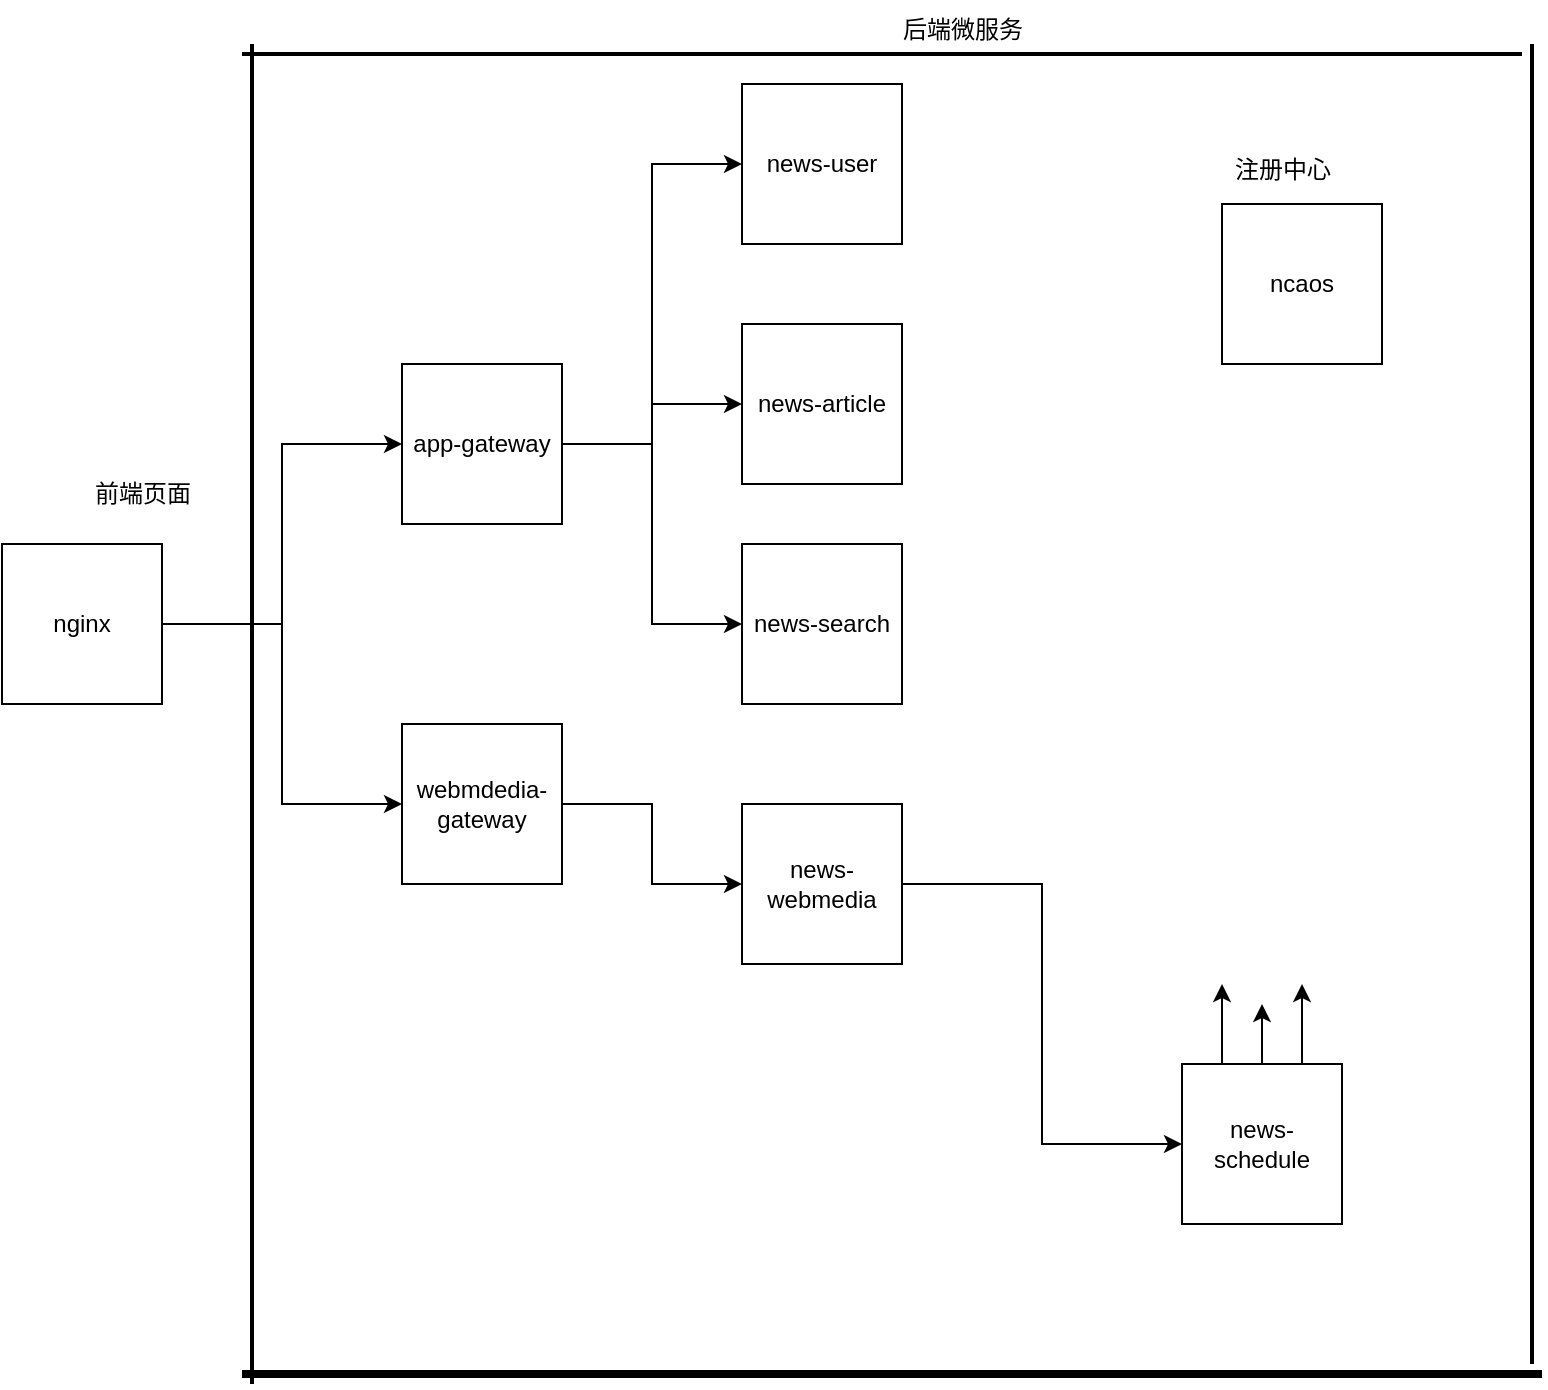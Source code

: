 <mxfile version="21.6.6" type="github">
  <diagram name="第 1 页" id="cS4ZYP0a-VdFTASEK3nN">
    <mxGraphModel dx="1386" dy="1957" grid="1" gridSize="10" guides="1" tooltips="1" connect="1" arrows="1" fold="1" page="1" pageScale="1" pageWidth="827" pageHeight="1169" math="0" shadow="0">
      <root>
        <mxCell id="0" />
        <mxCell id="1" parent="0" />
        <mxCell id="FHwh6NmcmyY6Is8YEroZ-6" style="edgeStyle=orthogonalEdgeStyle;rounded=0;orthogonalLoop=1;jettySize=auto;html=1;exitX=1;exitY=0.5;exitDx=0;exitDy=0;entryX=0;entryY=0.5;entryDx=0;entryDy=0;" edge="1" parent="1" source="FHwh6NmcmyY6Is8YEroZ-1" target="FHwh6NmcmyY6Is8YEroZ-2">
          <mxGeometry relative="1" as="geometry" />
        </mxCell>
        <mxCell id="FHwh6NmcmyY6Is8YEroZ-7" style="edgeStyle=orthogonalEdgeStyle;rounded=0;orthogonalLoop=1;jettySize=auto;html=1;exitX=1;exitY=0.5;exitDx=0;exitDy=0;entryX=0;entryY=0.5;entryDx=0;entryDy=0;" edge="1" parent="1" source="FHwh6NmcmyY6Is8YEroZ-1" target="FHwh6NmcmyY6Is8YEroZ-3">
          <mxGeometry relative="1" as="geometry" />
        </mxCell>
        <mxCell id="FHwh6NmcmyY6Is8YEroZ-1" value="nginx" style="whiteSpace=wrap;html=1;aspect=fixed;" vertex="1" parent="1">
          <mxGeometry x="60" y="260" width="80" height="80" as="geometry" />
        </mxCell>
        <mxCell id="FHwh6NmcmyY6Is8YEroZ-8" style="edgeStyle=orthogonalEdgeStyle;rounded=0;orthogonalLoop=1;jettySize=auto;html=1;exitX=1;exitY=0.5;exitDx=0;exitDy=0;entryX=0;entryY=0.5;entryDx=0;entryDy=0;" edge="1" parent="1" source="FHwh6NmcmyY6Is8YEroZ-2" target="FHwh6NmcmyY6Is8YEroZ-5">
          <mxGeometry relative="1" as="geometry" />
        </mxCell>
        <mxCell id="FHwh6NmcmyY6Is8YEroZ-9" style="edgeStyle=orthogonalEdgeStyle;rounded=0;orthogonalLoop=1;jettySize=auto;html=1;exitX=1;exitY=0.5;exitDx=0;exitDy=0;entryX=0;entryY=0.5;entryDx=0;entryDy=0;" edge="1" parent="1" source="FHwh6NmcmyY6Is8YEroZ-2" target="FHwh6NmcmyY6Is8YEroZ-4">
          <mxGeometry relative="1" as="geometry" />
        </mxCell>
        <mxCell id="FHwh6NmcmyY6Is8YEroZ-11" style="edgeStyle=orthogonalEdgeStyle;rounded=0;orthogonalLoop=1;jettySize=auto;html=1;exitX=1;exitY=0.5;exitDx=0;exitDy=0;entryX=0;entryY=0.5;entryDx=0;entryDy=0;" edge="1" parent="1" source="FHwh6NmcmyY6Is8YEroZ-2" target="FHwh6NmcmyY6Is8YEroZ-10">
          <mxGeometry relative="1" as="geometry" />
        </mxCell>
        <mxCell id="FHwh6NmcmyY6Is8YEroZ-2" value="app-gateway" style="whiteSpace=wrap;html=1;aspect=fixed;" vertex="1" parent="1">
          <mxGeometry x="260" y="170" width="80" height="80" as="geometry" />
        </mxCell>
        <mxCell id="FHwh6NmcmyY6Is8YEroZ-13" style="edgeStyle=orthogonalEdgeStyle;rounded=0;orthogonalLoop=1;jettySize=auto;html=1;exitX=1;exitY=0.5;exitDx=0;exitDy=0;entryX=0;entryY=0.5;entryDx=0;entryDy=0;" edge="1" parent="1" source="FHwh6NmcmyY6Is8YEroZ-3" target="FHwh6NmcmyY6Is8YEroZ-12">
          <mxGeometry relative="1" as="geometry" />
        </mxCell>
        <mxCell id="FHwh6NmcmyY6Is8YEroZ-3" value="webmdedia-gateway" style="whiteSpace=wrap;html=1;aspect=fixed;" vertex="1" parent="1">
          <mxGeometry x="260" y="350" width="80" height="80" as="geometry" />
        </mxCell>
        <mxCell id="FHwh6NmcmyY6Is8YEroZ-4" value="news-article" style="whiteSpace=wrap;html=1;aspect=fixed;" vertex="1" parent="1">
          <mxGeometry x="430" y="150" width="80" height="80" as="geometry" />
        </mxCell>
        <mxCell id="FHwh6NmcmyY6Is8YEroZ-5" value="news-user" style="whiteSpace=wrap;html=1;aspect=fixed;" vertex="1" parent="1">
          <mxGeometry x="430" y="30" width="80" height="80" as="geometry" />
        </mxCell>
        <mxCell id="FHwh6NmcmyY6Is8YEroZ-10" value="news-search" style="whiteSpace=wrap;html=1;aspect=fixed;" vertex="1" parent="1">
          <mxGeometry x="430" y="260" width="80" height="80" as="geometry" />
        </mxCell>
        <mxCell id="FHwh6NmcmyY6Is8YEroZ-16" style="edgeStyle=orthogonalEdgeStyle;rounded=0;orthogonalLoop=1;jettySize=auto;html=1;exitX=1;exitY=0.5;exitDx=0;exitDy=0;entryX=0;entryY=0.5;entryDx=0;entryDy=0;" edge="1" parent="1" source="FHwh6NmcmyY6Is8YEroZ-12" target="FHwh6NmcmyY6Is8YEroZ-14">
          <mxGeometry relative="1" as="geometry" />
        </mxCell>
        <mxCell id="FHwh6NmcmyY6Is8YEroZ-12" value="news-webmedia" style="whiteSpace=wrap;html=1;aspect=fixed;" vertex="1" parent="1">
          <mxGeometry x="430" y="390" width="80" height="80" as="geometry" />
        </mxCell>
        <mxCell id="FHwh6NmcmyY6Is8YEroZ-27" style="edgeStyle=orthogonalEdgeStyle;rounded=0;orthogonalLoop=1;jettySize=auto;html=1;exitX=0.25;exitY=0;exitDx=0;exitDy=0;" edge="1" parent="1" source="FHwh6NmcmyY6Is8YEroZ-14">
          <mxGeometry relative="1" as="geometry">
            <mxPoint x="670" y="480" as="targetPoint" />
          </mxGeometry>
        </mxCell>
        <mxCell id="FHwh6NmcmyY6Is8YEroZ-28" style="edgeStyle=orthogonalEdgeStyle;rounded=0;orthogonalLoop=1;jettySize=auto;html=1;exitX=0.5;exitY=0;exitDx=0;exitDy=0;" edge="1" parent="1" source="FHwh6NmcmyY6Is8YEroZ-14">
          <mxGeometry relative="1" as="geometry">
            <mxPoint x="690" y="490" as="targetPoint" />
          </mxGeometry>
        </mxCell>
        <mxCell id="FHwh6NmcmyY6Is8YEroZ-29" style="edgeStyle=orthogonalEdgeStyle;rounded=0;orthogonalLoop=1;jettySize=auto;html=1;exitX=0.75;exitY=0;exitDx=0;exitDy=0;" edge="1" parent="1" source="FHwh6NmcmyY6Is8YEroZ-14">
          <mxGeometry relative="1" as="geometry">
            <mxPoint x="710" y="480" as="targetPoint" />
          </mxGeometry>
        </mxCell>
        <mxCell id="FHwh6NmcmyY6Is8YEroZ-14" value="news-schedule" style="whiteSpace=wrap;html=1;aspect=fixed;" vertex="1" parent="1">
          <mxGeometry x="650" y="520" width="80" height="80" as="geometry" />
        </mxCell>
        <mxCell id="FHwh6NmcmyY6Is8YEroZ-18" value="前端页面" style="text;html=1;align=center;verticalAlign=middle;resizable=0;points=[];autosize=1;strokeColor=none;fillColor=none;" vertex="1" parent="1">
          <mxGeometry x="95" y="220" width="70" height="30" as="geometry" />
        </mxCell>
        <mxCell id="FHwh6NmcmyY6Is8YEroZ-21" value="" style="line;strokeWidth=2;direction=south;html=1;" vertex="1" parent="1">
          <mxGeometry x="180" y="10" width="10" height="670" as="geometry" />
        </mxCell>
        <mxCell id="FHwh6NmcmyY6Is8YEroZ-22" value="" style="line;strokeWidth=4;html=1;perimeter=backbonePerimeter;points=[];outlineConnect=0;" vertex="1" parent="1">
          <mxGeometry x="180" y="670" width="650" height="10" as="geometry" />
        </mxCell>
        <mxCell id="FHwh6NmcmyY6Is8YEroZ-23" value="" style="line;strokeWidth=2;direction=south;html=1;" vertex="1" parent="1">
          <mxGeometry x="820" y="10" width="10" height="660" as="geometry" />
        </mxCell>
        <mxCell id="FHwh6NmcmyY6Is8YEroZ-25" value="" style="line;strokeWidth=2;html=1;" vertex="1" parent="1">
          <mxGeometry x="180" y="10" width="640" height="10" as="geometry" />
        </mxCell>
        <mxCell id="FHwh6NmcmyY6Is8YEroZ-26" value="后端微服务" style="text;html=1;align=center;verticalAlign=middle;resizable=0;points=[];autosize=1;strokeColor=none;fillColor=none;" vertex="1" parent="1">
          <mxGeometry x="500" y="-12" width="80" height="30" as="geometry" />
        </mxCell>
        <mxCell id="FHwh6NmcmyY6Is8YEroZ-31" value="ncaos" style="whiteSpace=wrap;html=1;aspect=fixed;" vertex="1" parent="1">
          <mxGeometry x="670" y="90" width="80" height="80" as="geometry" />
        </mxCell>
        <mxCell id="FHwh6NmcmyY6Is8YEroZ-32" value="注册中心" style="text;html=1;align=center;verticalAlign=middle;resizable=0;points=[];autosize=1;strokeColor=none;fillColor=none;" vertex="1" parent="1">
          <mxGeometry x="665" y="58" width="70" height="30" as="geometry" />
        </mxCell>
      </root>
    </mxGraphModel>
  </diagram>
</mxfile>
